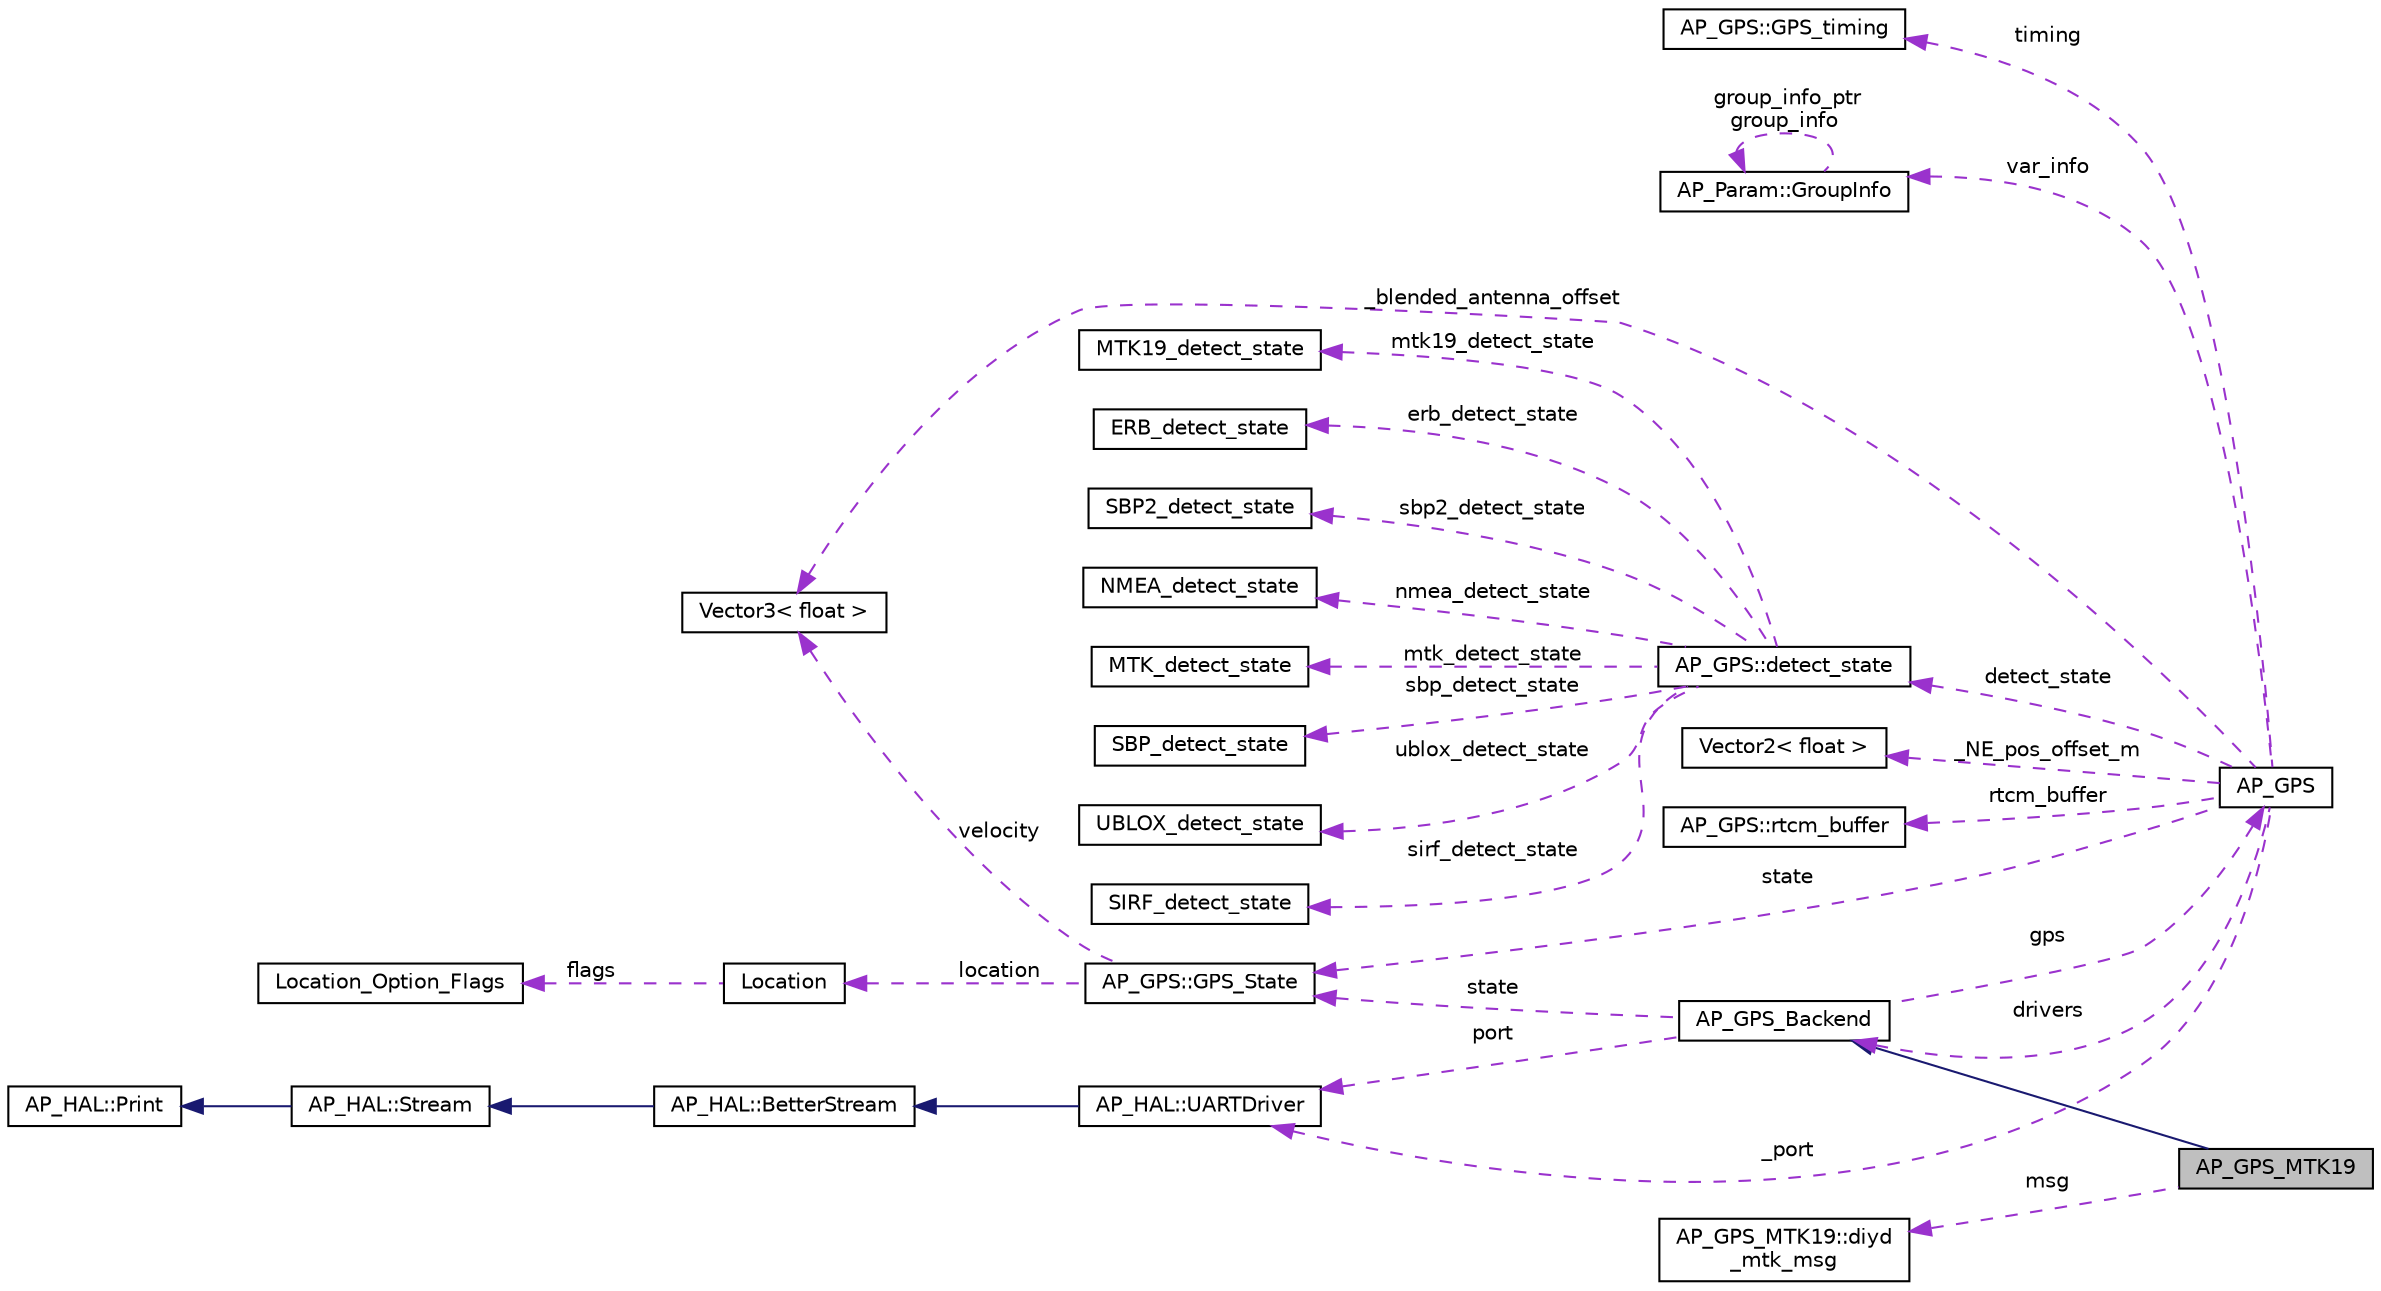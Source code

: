 digraph "AP_GPS_MTK19"
{
 // INTERACTIVE_SVG=YES
  edge [fontname="Helvetica",fontsize="10",labelfontname="Helvetica",labelfontsize="10"];
  node [fontname="Helvetica",fontsize="10",shape=record];
  rankdir="LR";
  Node1 [label="AP_GPS_MTK19",height=0.2,width=0.4,color="black", fillcolor="grey75", style="filled", fontcolor="black"];
  Node2 -> Node1 [dir="back",color="midnightblue",fontsize="10",style="solid",fontname="Helvetica"];
  Node2 [label="AP_GPS_Backend",height=0.2,width=0.4,color="black", fillcolor="white", style="filled",URL="$classAP__GPS__Backend.html"];
  Node3 -> Node2 [dir="back",color="darkorchid3",fontsize="10",style="dashed",label=" port" ,fontname="Helvetica"];
  Node3 [label="AP_HAL::UARTDriver",height=0.2,width=0.4,color="black", fillcolor="white", style="filled",URL="$classAP__HAL_1_1UARTDriver.html"];
  Node4 -> Node3 [dir="back",color="midnightblue",fontsize="10",style="solid",fontname="Helvetica"];
  Node4 [label="AP_HAL::BetterStream",height=0.2,width=0.4,color="black", fillcolor="white", style="filled",URL="$classAP__HAL_1_1BetterStream.html"];
  Node5 -> Node4 [dir="back",color="midnightblue",fontsize="10",style="solid",fontname="Helvetica"];
  Node5 [label="AP_HAL::Stream",height=0.2,width=0.4,color="black", fillcolor="white", style="filled",URL="$classAP__HAL_1_1Stream.html"];
  Node6 -> Node5 [dir="back",color="midnightblue",fontsize="10",style="solid",fontname="Helvetica"];
  Node6 [label="AP_HAL::Print",height=0.2,width=0.4,color="black", fillcolor="white", style="filled",URL="$classAP__HAL_1_1Print.html"];
  Node7 -> Node2 [dir="back",color="darkorchid3",fontsize="10",style="dashed",label=" gps" ,fontname="Helvetica"];
  Node7 [label="AP_GPS",height=0.2,width=0.4,color="black", fillcolor="white", style="filled",URL="$classAP__GPS.html"];
  Node8 -> Node7 [dir="back",color="darkorchid3",fontsize="10",style="dashed",label=" detect_state" ,fontname="Helvetica"];
  Node8 [label="AP_GPS::detect_state",height=0.2,width=0.4,color="black", fillcolor="white", style="filled",URL="$structAP__GPS_1_1detect__state.html"];
  Node9 -> Node8 [dir="back",color="darkorchid3",fontsize="10",style="dashed",label=" sbp_detect_state" ,fontname="Helvetica"];
  Node9 [label="SBP_detect_state",height=0.2,width=0.4,color="black", fillcolor="white", style="filled",URL="$structSBP__detect__state.html"];
  Node10 -> Node8 [dir="back",color="darkorchid3",fontsize="10",style="dashed",label=" ublox_detect_state" ,fontname="Helvetica"];
  Node10 [label="UBLOX_detect_state",height=0.2,width=0.4,color="black", fillcolor="white", style="filled",URL="$structUBLOX__detect__state.html"];
  Node11 -> Node8 [dir="back",color="darkorchid3",fontsize="10",style="dashed",label=" sirf_detect_state" ,fontname="Helvetica"];
  Node11 [label="SIRF_detect_state",height=0.2,width=0.4,color="black", fillcolor="white", style="filled",URL="$structSIRF__detect__state.html"];
  Node12 -> Node8 [dir="back",color="darkorchid3",fontsize="10",style="dashed",label=" mtk19_detect_state" ,fontname="Helvetica"];
  Node12 [label="MTK19_detect_state",height=0.2,width=0.4,color="black", fillcolor="white", style="filled",URL="$structMTK19__detect__state.html"];
  Node13 -> Node8 [dir="back",color="darkorchid3",fontsize="10",style="dashed",label=" erb_detect_state" ,fontname="Helvetica"];
  Node13 [label="ERB_detect_state",height=0.2,width=0.4,color="black", fillcolor="white", style="filled",URL="$structERB__detect__state.html"];
  Node14 -> Node8 [dir="back",color="darkorchid3",fontsize="10",style="dashed",label=" sbp2_detect_state" ,fontname="Helvetica"];
  Node14 [label="SBP2_detect_state",height=0.2,width=0.4,color="black", fillcolor="white", style="filled",URL="$structSBP2__detect__state.html"];
  Node15 -> Node8 [dir="back",color="darkorchid3",fontsize="10",style="dashed",label=" nmea_detect_state" ,fontname="Helvetica"];
  Node15 [label="NMEA_detect_state",height=0.2,width=0.4,color="black", fillcolor="white", style="filled",URL="$structNMEA__detect__state.html"];
  Node16 -> Node8 [dir="back",color="darkorchid3",fontsize="10",style="dashed",label=" mtk_detect_state" ,fontname="Helvetica"];
  Node16 [label="MTK_detect_state",height=0.2,width=0.4,color="black", fillcolor="white", style="filled",URL="$structMTK__detect__state.html"];
  Node17 -> Node7 [dir="back",color="darkorchid3",fontsize="10",style="dashed",label=" timing" ,fontname="Helvetica"];
  Node17 [label="AP_GPS::GPS_timing",height=0.2,width=0.4,color="black", fillcolor="white", style="filled",URL="$structAP__GPS_1_1GPS__timing.html"];
  Node2 -> Node7 [dir="back",color="darkorchid3",fontsize="10",style="dashed",label=" drivers" ,fontname="Helvetica"];
  Node3 -> Node7 [dir="back",color="darkorchid3",fontsize="10",style="dashed",label=" _port" ,fontname="Helvetica"];
  Node18 -> Node7 [dir="back",color="darkorchid3",fontsize="10",style="dashed",label=" var_info" ,fontname="Helvetica"];
  Node18 [label="AP_Param::GroupInfo",height=0.2,width=0.4,color="black", fillcolor="white", style="filled",URL="$structAP__Param_1_1GroupInfo.html"];
  Node18 -> Node18 [dir="back",color="darkorchid3",fontsize="10",style="dashed",label=" group_info_ptr\ngroup_info" ,fontname="Helvetica"];
  Node19 -> Node7 [dir="back",color="darkorchid3",fontsize="10",style="dashed",label=" _blended_antenna_offset" ,fontname="Helvetica"];
  Node19 [label="Vector3\< float \>",height=0.2,width=0.4,color="black", fillcolor="white", style="filled",URL="$classVector3.html"];
  Node20 -> Node7 [dir="back",color="darkorchid3",fontsize="10",style="dashed",label=" _NE_pos_offset_m" ,fontname="Helvetica"];
  Node20 [label="Vector2\< float \>",height=0.2,width=0.4,color="black", fillcolor="white", style="filled",URL="$structVector2.html"];
  Node21 -> Node7 [dir="back",color="darkorchid3",fontsize="10",style="dashed",label=" rtcm_buffer" ,fontname="Helvetica"];
  Node21 [label="AP_GPS::rtcm_buffer",height=0.2,width=0.4,color="black", fillcolor="white", style="filled",URL="$structAP__GPS_1_1rtcm__buffer.html"];
  Node22 -> Node7 [dir="back",color="darkorchid3",fontsize="10",style="dashed",label=" state" ,fontname="Helvetica"];
  Node22 [label="AP_GPS::GPS_State",height=0.2,width=0.4,color="black", fillcolor="white", style="filled",URL="$structAP__GPS_1_1GPS__State.html"];
  Node19 -> Node22 [dir="back",color="darkorchid3",fontsize="10",style="dashed",label=" velocity" ,fontname="Helvetica"];
  Node23 -> Node22 [dir="back",color="darkorchid3",fontsize="10",style="dashed",label=" location" ,fontname="Helvetica"];
  Node23 [label="Location",height=0.2,width=0.4,color="black", fillcolor="white", style="filled",URL="$structLocation.html"];
  Node24 -> Node23 [dir="back",color="darkorchid3",fontsize="10",style="dashed",label=" flags" ,fontname="Helvetica"];
  Node24 [label="Location_Option_Flags",height=0.2,width=0.4,color="black", fillcolor="white", style="filled",URL="$structLocation__Option__Flags.html"];
  Node22 -> Node2 [dir="back",color="darkorchid3",fontsize="10",style="dashed",label=" state" ,fontname="Helvetica"];
  Node25 -> Node1 [dir="back",color="darkorchid3",fontsize="10",style="dashed",label=" msg" ,fontname="Helvetica"];
  Node25 [label="AP_GPS_MTK19::diyd\l_mtk_msg",height=0.2,width=0.4,color="black", fillcolor="white", style="filled",URL="$structAP__GPS__MTK19_1_1diyd__mtk__msg.html"];
}
